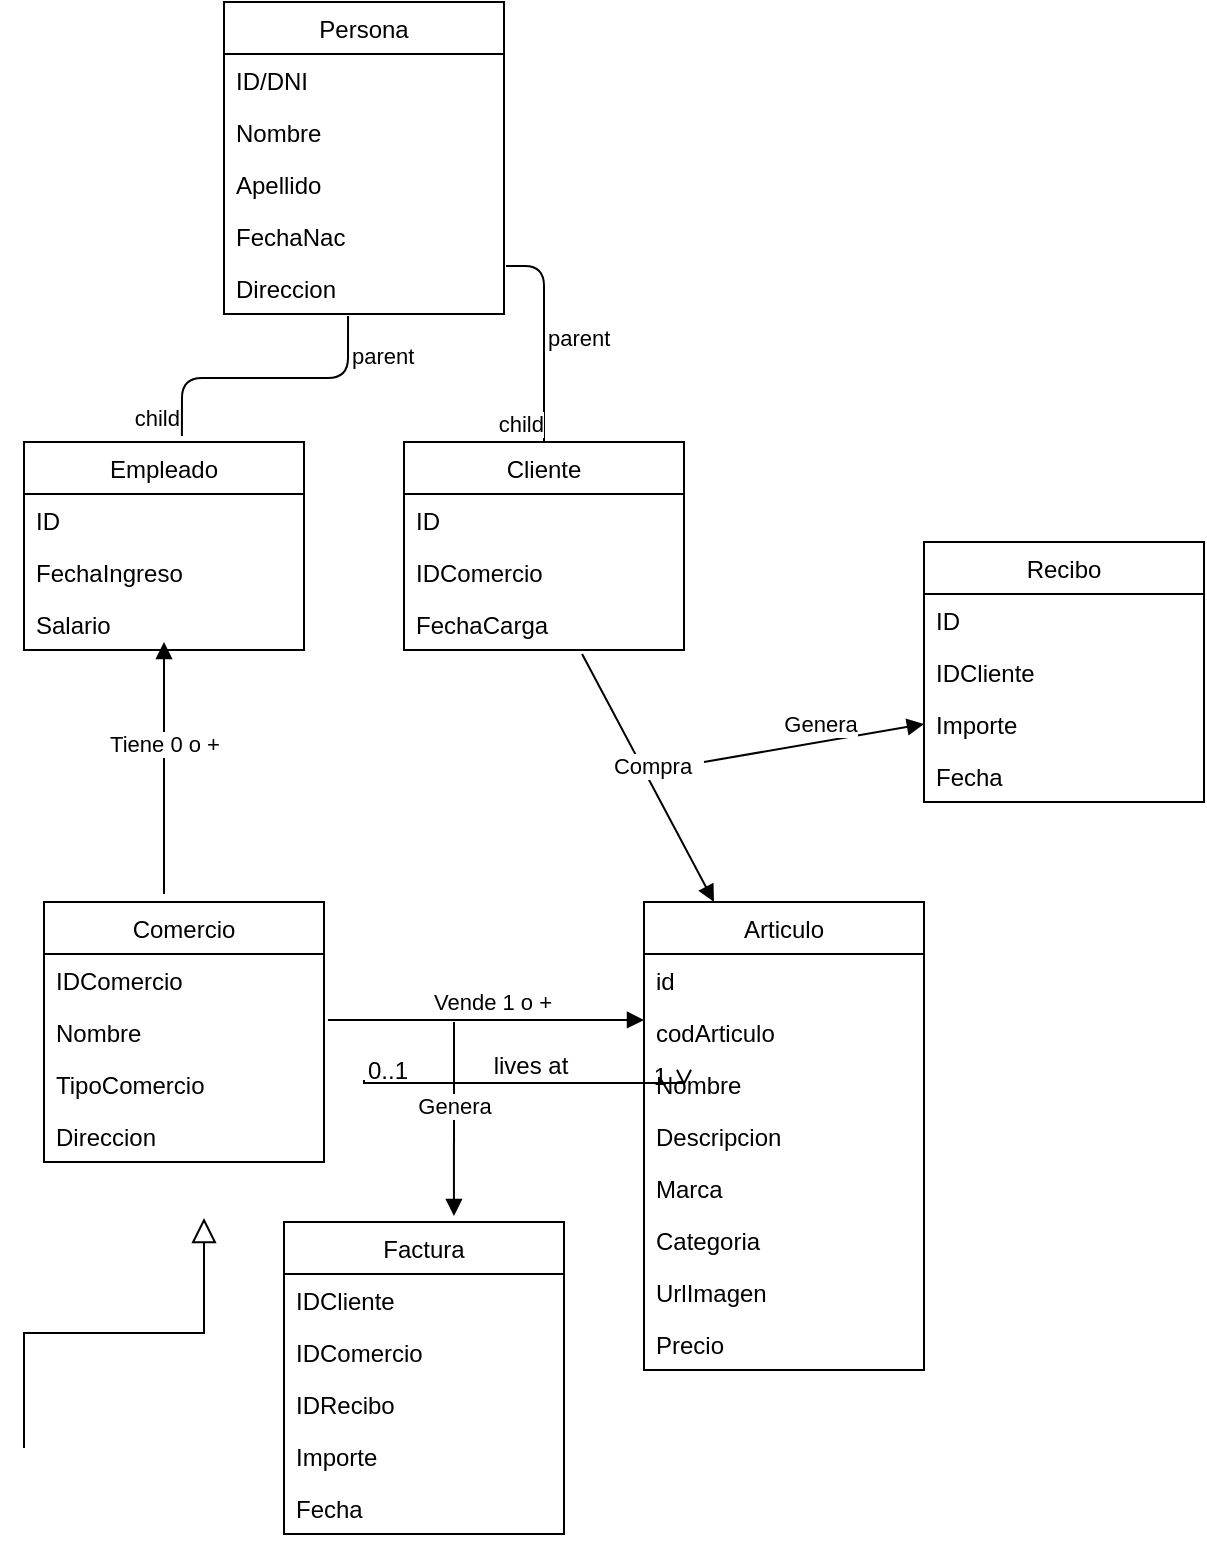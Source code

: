 <mxfile version="13.6.9" type="github">
  <diagram id="C5RBs43oDa-KdzZeNtuy" name="Page-1">
    <mxGraphModel dx="868" dy="1619" grid="1" gridSize="10" guides="1" tooltips="1" connect="1" arrows="1" fold="1" page="1" pageScale="1" pageWidth="827" pageHeight="1169" math="0" shadow="0">
      <root>
        <mxCell id="WIyWlLk6GJQsqaUBKTNV-0" />
        <mxCell id="WIyWlLk6GJQsqaUBKTNV-1" parent="WIyWlLk6GJQsqaUBKTNV-0" />
        <mxCell id="zkfFHV4jXpPFQw0GAbJ--16" value="" style="endArrow=block;endSize=10;endFill=0;shadow=0;strokeWidth=1;rounded=0;edgeStyle=elbowEdgeStyle;elbow=vertical;" parent="WIyWlLk6GJQsqaUBKTNV-1" source="zkfFHV4jXpPFQw0GAbJ--13" edge="1">
          <mxGeometry width="160" relative="1" as="geometry">
            <mxPoint x="210" y="373" as="sourcePoint" />
            <mxPoint x="300" y="258" as="targetPoint" />
          </mxGeometry>
        </mxCell>
        <mxCell id="zkfFHV4jXpPFQw0GAbJ--26" value="" style="endArrow=open;shadow=0;strokeWidth=1;rounded=0;endFill=1;edgeStyle=elbowEdgeStyle;elbow=vertical;" parent="WIyWlLk6GJQsqaUBKTNV-1" target="zkfFHV4jXpPFQw0GAbJ--17" edge="1">
          <mxGeometry x="0.5" y="41" relative="1" as="geometry">
            <mxPoint x="380" y="189" as="sourcePoint" />
            <mxPoint x="540" y="192" as="targetPoint" />
            <mxPoint x="-40" y="32" as="offset" />
          </mxGeometry>
        </mxCell>
        <mxCell id="zkfFHV4jXpPFQw0GAbJ--27" value="0..1" style="resizable=0;align=left;verticalAlign=bottom;labelBackgroundColor=none;fontSize=12;" parent="zkfFHV4jXpPFQw0GAbJ--26" connectable="0" vertex="1">
          <mxGeometry x="-1" relative="1" as="geometry">
            <mxPoint y="4" as="offset" />
          </mxGeometry>
        </mxCell>
        <mxCell id="zkfFHV4jXpPFQw0GAbJ--28" value="1" style="resizable=0;align=right;verticalAlign=bottom;labelBackgroundColor=none;fontSize=12;" parent="zkfFHV4jXpPFQw0GAbJ--26" connectable="0" vertex="1">
          <mxGeometry x="1" relative="1" as="geometry">
            <mxPoint x="-7" y="4" as="offset" />
          </mxGeometry>
        </mxCell>
        <mxCell id="zkfFHV4jXpPFQw0GAbJ--29" value="lives at" style="text;html=1;resizable=0;points=[];;align=center;verticalAlign=middle;labelBackgroundColor=none;rounded=0;shadow=0;strokeWidth=1;fontSize=12;" parent="zkfFHV4jXpPFQw0GAbJ--26" vertex="1" connectable="0">
          <mxGeometry x="0.5" y="49" relative="1" as="geometry">
            <mxPoint x="-38" y="40" as="offset" />
          </mxGeometry>
        </mxCell>
        <mxCell id="e015Qk3r1fqB7mPzpCo6-13" value="Comercio" style="swimlane;fontStyle=0;childLayout=stackLayout;horizontal=1;startSize=26;fillColor=none;horizontalStack=0;resizeParent=1;resizeParentMax=0;resizeLast=0;collapsible=1;marginBottom=0;" vertex="1" parent="WIyWlLk6GJQsqaUBKTNV-1">
          <mxGeometry x="220" y="100" width="140" height="130" as="geometry" />
        </mxCell>
        <mxCell id="e015Qk3r1fqB7mPzpCo6-53" value="IDComercio" style="text;strokeColor=none;fillColor=none;align=left;verticalAlign=top;spacingLeft=4;spacingRight=4;overflow=hidden;rotatable=0;points=[[0,0.5],[1,0.5]];portConstraint=eastwest;" vertex="1" parent="e015Qk3r1fqB7mPzpCo6-13">
          <mxGeometry y="26" width="140" height="26" as="geometry" />
        </mxCell>
        <mxCell id="e015Qk3r1fqB7mPzpCo6-14" value="Nombre" style="text;strokeColor=none;fillColor=none;align=left;verticalAlign=top;spacingLeft=4;spacingRight=4;overflow=hidden;rotatable=0;points=[[0,0.5],[1,0.5]];portConstraint=eastwest;" vertex="1" parent="e015Qk3r1fqB7mPzpCo6-13">
          <mxGeometry y="52" width="140" height="26" as="geometry" />
        </mxCell>
        <mxCell id="e015Qk3r1fqB7mPzpCo6-15" value="TipoComercio" style="text;strokeColor=none;fillColor=none;align=left;verticalAlign=top;spacingLeft=4;spacingRight=4;overflow=hidden;rotatable=0;points=[[0,0.5],[1,0.5]];portConstraint=eastwest;" vertex="1" parent="e015Qk3r1fqB7mPzpCo6-13">
          <mxGeometry y="78" width="140" height="26" as="geometry" />
        </mxCell>
        <mxCell id="e015Qk3r1fqB7mPzpCo6-16" value="Direccion" style="text;strokeColor=none;fillColor=none;align=left;verticalAlign=top;spacingLeft=4;spacingRight=4;overflow=hidden;rotatable=0;points=[[0,0.5],[1,0.5]];portConstraint=eastwest;" vertex="1" parent="e015Qk3r1fqB7mPzpCo6-13">
          <mxGeometry y="104" width="140" height="26" as="geometry" />
        </mxCell>
        <mxCell id="e015Qk3r1fqB7mPzpCo6-19" value="Vende 1 o +" style="html=1;verticalAlign=bottom;endArrow=block;exitX=1.014;exitY=0.269;exitDx=0;exitDy=0;exitPerimeter=0;entryX=0;entryY=0.269;entryDx=0;entryDy=0;entryPerimeter=0;" edge="1" parent="WIyWlLk6GJQsqaUBKTNV-1" source="e015Qk3r1fqB7mPzpCo6-14" target="e015Qk3r1fqB7mPzpCo6-6">
          <mxGeometry x="0.047" width="80" relative="1" as="geometry">
            <mxPoint x="410" y="160" as="sourcePoint" />
            <mxPoint x="490" y="160" as="targetPoint" />
            <mxPoint as="offset" />
          </mxGeometry>
        </mxCell>
        <mxCell id="e015Qk3r1fqB7mPzpCo6-20" value="Cliente" style="swimlane;fontStyle=0;childLayout=stackLayout;horizontal=1;startSize=26;fillColor=none;horizontalStack=0;resizeParent=1;resizeParentMax=0;resizeLast=0;collapsible=1;marginBottom=0;" vertex="1" parent="WIyWlLk6GJQsqaUBKTNV-1">
          <mxGeometry x="400" y="-130" width="140" height="104" as="geometry" />
        </mxCell>
        <mxCell id="e015Qk3r1fqB7mPzpCo6-21" value="ID" style="text;strokeColor=none;fillColor=none;align=left;verticalAlign=top;spacingLeft=4;spacingRight=4;overflow=hidden;rotatable=0;points=[[0,0.5],[1,0.5]];portConstraint=eastwest;" vertex="1" parent="e015Qk3r1fqB7mPzpCo6-20">
          <mxGeometry y="26" width="140" height="26" as="geometry" />
        </mxCell>
        <mxCell id="e015Qk3r1fqB7mPzpCo6-58" value="IDComercio" style="text;strokeColor=none;fillColor=none;align=left;verticalAlign=top;spacingLeft=4;spacingRight=4;overflow=hidden;rotatable=0;points=[[0,0.5],[1,0.5]];portConstraint=eastwest;" vertex="1" parent="e015Qk3r1fqB7mPzpCo6-20">
          <mxGeometry y="52" width="140" height="26" as="geometry" />
        </mxCell>
        <mxCell id="e015Qk3r1fqB7mPzpCo6-22" value="FechaCarga" style="text;strokeColor=none;fillColor=none;align=left;verticalAlign=top;spacingLeft=4;spacingRight=4;overflow=hidden;rotatable=0;points=[[0,0.5],[1,0.5]];portConstraint=eastwest;" vertex="1" parent="e015Qk3r1fqB7mPzpCo6-20">
          <mxGeometry y="78" width="140" height="26" as="geometry" />
        </mxCell>
        <mxCell id="e015Qk3r1fqB7mPzpCo6-24" value="Compra" style="html=1;verticalAlign=bottom;endArrow=block;exitX=0.636;exitY=1.077;exitDx=0;exitDy=0;exitPerimeter=0;entryX=0.25;entryY=0;entryDx=0;entryDy=0;" edge="1" parent="WIyWlLk6GJQsqaUBKTNV-1" source="e015Qk3r1fqB7mPzpCo6-22" target="e015Qk3r1fqB7mPzpCo6-4">
          <mxGeometry x="0.047" width="80" relative="1" as="geometry">
            <mxPoint x="502.06" y="-23.01" as="sourcePoint" />
            <mxPoint x="575.94" y="11.01" as="targetPoint" />
            <mxPoint as="offset" />
          </mxGeometry>
        </mxCell>
        <mxCell id="e015Qk3r1fqB7mPzpCo6-33" value="Tiene 0 o +" style="html=1;verticalAlign=bottom;endArrow=block;entryX=0.5;entryY=0.846;entryDx=0;entryDy=0;entryPerimeter=0;" edge="1" parent="WIyWlLk6GJQsqaUBKTNV-1" target="e015Qk3r1fqB7mPzpCo6-32">
          <mxGeometry x="0.047" width="80" relative="1" as="geometry">
            <mxPoint x="280" y="96" as="sourcePoint" />
            <mxPoint x="352.97" y="231.01" as="targetPoint" />
            <mxPoint as="offset" />
          </mxGeometry>
        </mxCell>
        <mxCell id="e015Qk3r1fqB7mPzpCo6-34" value="Genera" style="html=1;verticalAlign=bottom;endArrow=block;entryX=0;entryY=0.5;entryDx=0;entryDy=0;" edge="1" parent="WIyWlLk6GJQsqaUBKTNV-1" target="e015Qk3r1fqB7mPzpCo6-27">
          <mxGeometry x="0.047" width="80" relative="1" as="geometry">
            <mxPoint x="550" y="30" as="sourcePoint" />
            <mxPoint x="535" y="110" as="targetPoint" />
            <mxPoint as="offset" />
          </mxGeometry>
        </mxCell>
        <mxCell id="e015Qk3r1fqB7mPzpCo6-29" value="Empleado" style="swimlane;fontStyle=0;childLayout=stackLayout;horizontal=1;startSize=26;fillColor=none;horizontalStack=0;resizeParent=1;resizeParentMax=0;resizeLast=0;collapsible=1;marginBottom=0;" vertex="1" parent="WIyWlLk6GJQsqaUBKTNV-1">
          <mxGeometry x="210" y="-130" width="140" height="104" as="geometry" />
        </mxCell>
        <mxCell id="e015Qk3r1fqB7mPzpCo6-30" value="ID" style="text;strokeColor=none;fillColor=none;align=left;verticalAlign=top;spacingLeft=4;spacingRight=4;overflow=hidden;rotatable=0;points=[[0,0.5],[1,0.5]];portConstraint=eastwest;" vertex="1" parent="e015Qk3r1fqB7mPzpCo6-29">
          <mxGeometry y="26" width="140" height="26" as="geometry" />
        </mxCell>
        <mxCell id="e015Qk3r1fqB7mPzpCo6-31" value="FechaIngreso" style="text;strokeColor=none;fillColor=none;align=left;verticalAlign=top;spacingLeft=4;spacingRight=4;overflow=hidden;rotatable=0;points=[[0,0.5],[1,0.5]];portConstraint=eastwest;" vertex="1" parent="e015Qk3r1fqB7mPzpCo6-29">
          <mxGeometry y="52" width="140" height="26" as="geometry" />
        </mxCell>
        <mxCell id="e015Qk3r1fqB7mPzpCo6-32" value="Salario" style="text;strokeColor=none;fillColor=none;align=left;verticalAlign=top;spacingLeft=4;spacingRight=4;overflow=hidden;rotatable=0;points=[[0,0.5],[1,0.5]];portConstraint=eastwest;" vertex="1" parent="e015Qk3r1fqB7mPzpCo6-29">
          <mxGeometry y="78" width="140" height="26" as="geometry" />
        </mxCell>
        <mxCell id="e015Qk3r1fqB7mPzpCo6-35" value="Persona" style="swimlane;fontStyle=0;childLayout=stackLayout;horizontal=1;startSize=26;fillColor=none;horizontalStack=0;resizeParent=1;resizeParentMax=0;resizeLast=0;collapsible=1;marginBottom=0;" vertex="1" parent="WIyWlLk6GJQsqaUBKTNV-1">
          <mxGeometry x="310" y="-350" width="140" height="156" as="geometry" />
        </mxCell>
        <mxCell id="e015Qk3r1fqB7mPzpCo6-54" value="ID/DNI" style="text;strokeColor=none;fillColor=none;align=left;verticalAlign=top;spacingLeft=4;spacingRight=4;overflow=hidden;rotatable=0;points=[[0,0.5],[1,0.5]];portConstraint=eastwest;" vertex="1" parent="e015Qk3r1fqB7mPzpCo6-35">
          <mxGeometry y="26" width="140" height="26" as="geometry" />
        </mxCell>
        <mxCell id="e015Qk3r1fqB7mPzpCo6-36" value="Nombre" style="text;strokeColor=none;fillColor=none;align=left;verticalAlign=top;spacingLeft=4;spacingRight=4;overflow=hidden;rotatable=0;points=[[0,0.5],[1,0.5]];portConstraint=eastwest;" vertex="1" parent="e015Qk3r1fqB7mPzpCo6-35">
          <mxGeometry y="52" width="140" height="26" as="geometry" />
        </mxCell>
        <mxCell id="e015Qk3r1fqB7mPzpCo6-37" value="Apellido" style="text;strokeColor=none;fillColor=none;align=left;verticalAlign=top;spacingLeft=4;spacingRight=4;overflow=hidden;rotatable=0;points=[[0,0.5],[1,0.5]];portConstraint=eastwest;" vertex="1" parent="e015Qk3r1fqB7mPzpCo6-35">
          <mxGeometry y="78" width="140" height="26" as="geometry" />
        </mxCell>
        <mxCell id="e015Qk3r1fqB7mPzpCo6-38" value="FechaNac" style="text;strokeColor=none;fillColor=none;align=left;verticalAlign=top;spacingLeft=4;spacingRight=4;overflow=hidden;rotatable=0;points=[[0,0.5],[1,0.5]];portConstraint=eastwest;" vertex="1" parent="e015Qk3r1fqB7mPzpCo6-35">
          <mxGeometry y="104" width="140" height="26" as="geometry" />
        </mxCell>
        <mxCell id="e015Qk3r1fqB7mPzpCo6-39" value="Direccion" style="text;strokeColor=none;fillColor=none;align=left;verticalAlign=top;spacingLeft=4;spacingRight=4;overflow=hidden;rotatable=0;points=[[0,0.5],[1,0.5]];portConstraint=eastwest;" vertex="1" parent="e015Qk3r1fqB7mPzpCo6-35">
          <mxGeometry y="130" width="140" height="26" as="geometry" />
        </mxCell>
        <mxCell id="e015Qk3r1fqB7mPzpCo6-41" value="" style="endArrow=none;html=1;edgeStyle=orthogonalEdgeStyle;exitX=0.443;exitY=1.038;exitDx=0;exitDy=0;exitPerimeter=0;entryX=0.564;entryY=-0.029;entryDx=0;entryDy=0;entryPerimeter=0;" edge="1" parent="WIyWlLk6GJQsqaUBKTNV-1" source="e015Qk3r1fqB7mPzpCo6-39" target="e015Qk3r1fqB7mPzpCo6-29">
          <mxGeometry relative="1" as="geometry">
            <mxPoint x="320" y="-170" as="sourcePoint" />
            <mxPoint x="480" y="-170" as="targetPoint" />
          </mxGeometry>
        </mxCell>
        <mxCell id="e015Qk3r1fqB7mPzpCo6-42" value="parent" style="edgeLabel;resizable=0;html=1;align=left;verticalAlign=bottom;" connectable="0" vertex="1" parent="e015Qk3r1fqB7mPzpCo6-41">
          <mxGeometry x="-1" relative="1" as="geometry">
            <mxPoint y="29.01" as="offset" />
          </mxGeometry>
        </mxCell>
        <mxCell id="e015Qk3r1fqB7mPzpCo6-43" value="child" style="edgeLabel;resizable=0;html=1;align=right;verticalAlign=bottom;" connectable="0" vertex="1" parent="e015Qk3r1fqB7mPzpCo6-41">
          <mxGeometry x="1" relative="1" as="geometry" />
        </mxCell>
        <mxCell id="e015Qk3r1fqB7mPzpCo6-44" value="" style="endArrow=none;html=1;edgeStyle=orthogonalEdgeStyle;exitX=1.007;exitY=0.077;exitDx=0;exitDy=0;exitPerimeter=0;" edge="1" parent="WIyWlLk6GJQsqaUBKTNV-1" source="e015Qk3r1fqB7mPzpCo6-39" target="e015Qk3r1fqB7mPzpCo6-20">
          <mxGeometry relative="1" as="geometry">
            <mxPoint x="463.06" y="-170.002" as="sourcePoint" />
            <mxPoint x="380.0" y="-84.006" as="targetPoint" />
          </mxGeometry>
        </mxCell>
        <mxCell id="e015Qk3r1fqB7mPzpCo6-45" value="parent" style="edgeLabel;resizable=0;html=1;align=left;verticalAlign=bottom;" connectable="0" vertex="1" parent="e015Qk3r1fqB7mPzpCo6-44">
          <mxGeometry x="-1" relative="1" as="geometry">
            <mxPoint x="19.02" y="44" as="offset" />
          </mxGeometry>
        </mxCell>
        <mxCell id="e015Qk3r1fqB7mPzpCo6-46" value="child" style="edgeLabel;resizable=0;html=1;align=right;verticalAlign=bottom;" connectable="0" vertex="1" parent="e015Qk3r1fqB7mPzpCo6-44">
          <mxGeometry x="1" relative="1" as="geometry" />
        </mxCell>
        <mxCell id="e015Qk3r1fqB7mPzpCo6-48" value="Factura" style="swimlane;fontStyle=0;childLayout=stackLayout;horizontal=1;startSize=26;fillColor=none;horizontalStack=0;resizeParent=1;resizeParentMax=0;resizeLast=0;collapsible=1;marginBottom=0;" vertex="1" parent="WIyWlLk6GJQsqaUBKTNV-1">
          <mxGeometry x="340" y="260" width="140" height="156" as="geometry" />
        </mxCell>
        <mxCell id="e015Qk3r1fqB7mPzpCo6-49" value="IDCliente" style="text;strokeColor=none;fillColor=none;align=left;verticalAlign=top;spacingLeft=4;spacingRight=4;overflow=hidden;rotatable=0;points=[[0,0.5],[1,0.5]];portConstraint=eastwest;" vertex="1" parent="e015Qk3r1fqB7mPzpCo6-48">
          <mxGeometry y="26" width="140" height="26" as="geometry" />
        </mxCell>
        <mxCell id="e015Qk3r1fqB7mPzpCo6-50" value="IDComercio" style="text;strokeColor=none;fillColor=none;align=left;verticalAlign=top;spacingLeft=4;spacingRight=4;overflow=hidden;rotatable=0;points=[[0,0.5],[1,0.5]];portConstraint=eastwest;" vertex="1" parent="e015Qk3r1fqB7mPzpCo6-48">
          <mxGeometry y="52" width="140" height="26" as="geometry" />
        </mxCell>
        <mxCell id="e015Qk3r1fqB7mPzpCo6-55" value="IDRecibo" style="text;strokeColor=none;fillColor=none;align=left;verticalAlign=top;spacingLeft=4;spacingRight=4;overflow=hidden;rotatable=0;points=[[0,0.5],[1,0.5]];portConstraint=eastwest;" vertex="1" parent="e015Qk3r1fqB7mPzpCo6-48">
          <mxGeometry y="78" width="140" height="26" as="geometry" />
        </mxCell>
        <mxCell id="e015Qk3r1fqB7mPzpCo6-51" value="Importe" style="text;strokeColor=none;fillColor=none;align=left;verticalAlign=top;spacingLeft=4;spacingRight=4;overflow=hidden;rotatable=0;points=[[0,0.5],[1,0.5]];portConstraint=eastwest;" vertex="1" parent="e015Qk3r1fqB7mPzpCo6-48">
          <mxGeometry y="104" width="140" height="26" as="geometry" />
        </mxCell>
        <mxCell id="e015Qk3r1fqB7mPzpCo6-57" value="Fecha" style="text;strokeColor=none;fillColor=none;align=left;verticalAlign=top;spacingLeft=4;spacingRight=4;overflow=hidden;rotatable=0;points=[[0,0.5],[1,0.5]];portConstraint=eastwest;" vertex="1" parent="e015Qk3r1fqB7mPzpCo6-48">
          <mxGeometry y="130" width="140" height="26" as="geometry" />
        </mxCell>
        <mxCell id="e015Qk3r1fqB7mPzpCo6-52" value="Genera" style="html=1;verticalAlign=bottom;endArrow=block;entryX=0.607;entryY=-0.019;entryDx=0;entryDy=0;entryPerimeter=0;" edge="1" parent="WIyWlLk6GJQsqaUBKTNV-1" target="e015Qk3r1fqB7mPzpCo6-48">
          <mxGeometry x="0.047" width="80" relative="1" as="geometry">
            <mxPoint x="425" y="160" as="sourcePoint" />
            <mxPoint x="478" y="204" as="targetPoint" />
            <mxPoint as="offset" />
          </mxGeometry>
        </mxCell>
        <mxCell id="e015Qk3r1fqB7mPzpCo6-4" value="Articulo" style="swimlane;fontStyle=0;childLayout=stackLayout;horizontal=1;startSize=26;fillColor=none;horizontalStack=0;resizeParent=1;resizeParentMax=0;resizeLast=0;collapsible=1;marginBottom=0;" vertex="1" parent="WIyWlLk6GJQsqaUBKTNV-1">
          <mxGeometry x="520" y="100" width="140" height="234" as="geometry" />
        </mxCell>
        <mxCell id="e015Qk3r1fqB7mPzpCo6-5" value="id" style="text;strokeColor=none;fillColor=none;align=left;verticalAlign=top;spacingLeft=4;spacingRight=4;overflow=hidden;rotatable=0;points=[[0,0.5],[1,0.5]];portConstraint=eastwest;" vertex="1" parent="e015Qk3r1fqB7mPzpCo6-4">
          <mxGeometry y="26" width="140" height="26" as="geometry" />
        </mxCell>
        <mxCell id="e015Qk3r1fqB7mPzpCo6-6" value="codArticulo" style="text;strokeColor=none;fillColor=none;align=left;verticalAlign=top;spacingLeft=4;spacingRight=4;overflow=hidden;rotatable=0;points=[[0,0.5],[1,0.5]];portConstraint=eastwest;" vertex="1" parent="e015Qk3r1fqB7mPzpCo6-4">
          <mxGeometry y="52" width="140" height="26" as="geometry" />
        </mxCell>
        <mxCell id="e015Qk3r1fqB7mPzpCo6-10" value="Nombre" style="text;strokeColor=none;fillColor=none;align=left;verticalAlign=top;spacingLeft=4;spacingRight=4;overflow=hidden;rotatable=0;points=[[0,0.5],[1,0.5]];portConstraint=eastwest;" vertex="1" parent="e015Qk3r1fqB7mPzpCo6-4">
          <mxGeometry y="78" width="140" height="26" as="geometry" />
        </mxCell>
        <mxCell id="e015Qk3r1fqB7mPzpCo6-9" value="Descripcion" style="text;strokeColor=none;fillColor=none;align=left;verticalAlign=top;spacingLeft=4;spacingRight=4;overflow=hidden;rotatable=0;points=[[0,0.5],[1,0.5]];portConstraint=eastwest;" vertex="1" parent="e015Qk3r1fqB7mPzpCo6-4">
          <mxGeometry y="104" width="140" height="26" as="geometry" />
        </mxCell>
        <mxCell id="e015Qk3r1fqB7mPzpCo6-8" value="Marca" style="text;strokeColor=none;fillColor=none;align=left;verticalAlign=top;spacingLeft=4;spacingRight=4;overflow=hidden;rotatable=0;points=[[0,0.5],[1,0.5]];portConstraint=eastwest;" vertex="1" parent="e015Qk3r1fqB7mPzpCo6-4">
          <mxGeometry y="130" width="140" height="26" as="geometry" />
        </mxCell>
        <mxCell id="e015Qk3r1fqB7mPzpCo6-7" value="Categoria" style="text;strokeColor=none;fillColor=none;align=left;verticalAlign=top;spacingLeft=4;spacingRight=4;overflow=hidden;rotatable=0;points=[[0,0.5],[1,0.5]];portConstraint=eastwest;" vertex="1" parent="e015Qk3r1fqB7mPzpCo6-4">
          <mxGeometry y="156" width="140" height="26" as="geometry" />
        </mxCell>
        <mxCell id="e015Qk3r1fqB7mPzpCo6-12" value="UrlImagen" style="text;strokeColor=none;fillColor=none;align=left;verticalAlign=top;spacingLeft=4;spacingRight=4;overflow=hidden;rotatable=0;points=[[0,0.5],[1,0.5]];portConstraint=eastwest;" vertex="1" parent="e015Qk3r1fqB7mPzpCo6-4">
          <mxGeometry y="182" width="140" height="26" as="geometry" />
        </mxCell>
        <mxCell id="e015Qk3r1fqB7mPzpCo6-11" value="Precio" style="text;strokeColor=none;fillColor=none;align=left;verticalAlign=top;spacingLeft=4;spacingRight=4;overflow=hidden;rotatable=0;points=[[0,0.5],[1,0.5]];portConstraint=eastwest;" vertex="1" parent="e015Qk3r1fqB7mPzpCo6-4">
          <mxGeometry y="208" width="140" height="26" as="geometry" />
        </mxCell>
        <mxCell id="e015Qk3r1fqB7mPzpCo6-25" value="Recibo" style="swimlane;fontStyle=0;childLayout=stackLayout;horizontal=1;startSize=26;fillColor=none;horizontalStack=0;resizeParent=1;resizeParentMax=0;resizeLast=0;collapsible=1;marginBottom=0;" vertex="1" parent="WIyWlLk6GJQsqaUBKTNV-1">
          <mxGeometry x="660" y="-80" width="140" height="130" as="geometry" />
        </mxCell>
        <mxCell id="e015Qk3r1fqB7mPzpCo6-56" value="ID" style="text;strokeColor=none;fillColor=none;align=left;verticalAlign=top;spacingLeft=4;spacingRight=4;overflow=hidden;rotatable=0;points=[[0,0.5],[1,0.5]];portConstraint=eastwest;" vertex="1" parent="e015Qk3r1fqB7mPzpCo6-25">
          <mxGeometry y="26" width="140" height="26" as="geometry" />
        </mxCell>
        <mxCell id="e015Qk3r1fqB7mPzpCo6-26" value="IDCliente" style="text;strokeColor=none;fillColor=none;align=left;verticalAlign=top;spacingLeft=4;spacingRight=4;overflow=hidden;rotatable=0;points=[[0,0.5],[1,0.5]];portConstraint=eastwest;" vertex="1" parent="e015Qk3r1fqB7mPzpCo6-25">
          <mxGeometry y="52" width="140" height="26" as="geometry" />
        </mxCell>
        <mxCell id="e015Qk3r1fqB7mPzpCo6-27" value="Importe" style="text;strokeColor=none;fillColor=none;align=left;verticalAlign=top;spacingLeft=4;spacingRight=4;overflow=hidden;rotatable=0;points=[[0,0.5],[1,0.5]];portConstraint=eastwest;" vertex="1" parent="e015Qk3r1fqB7mPzpCo6-25">
          <mxGeometry y="78" width="140" height="26" as="geometry" />
        </mxCell>
        <mxCell id="e015Qk3r1fqB7mPzpCo6-28" value="Fecha" style="text;strokeColor=none;fillColor=none;align=left;verticalAlign=top;spacingLeft=4;spacingRight=4;overflow=hidden;rotatable=0;points=[[0,0.5],[1,0.5]];portConstraint=eastwest;" vertex="1" parent="e015Qk3r1fqB7mPzpCo6-25">
          <mxGeometry y="104" width="140" height="26" as="geometry" />
        </mxCell>
      </root>
    </mxGraphModel>
  </diagram>
</mxfile>
